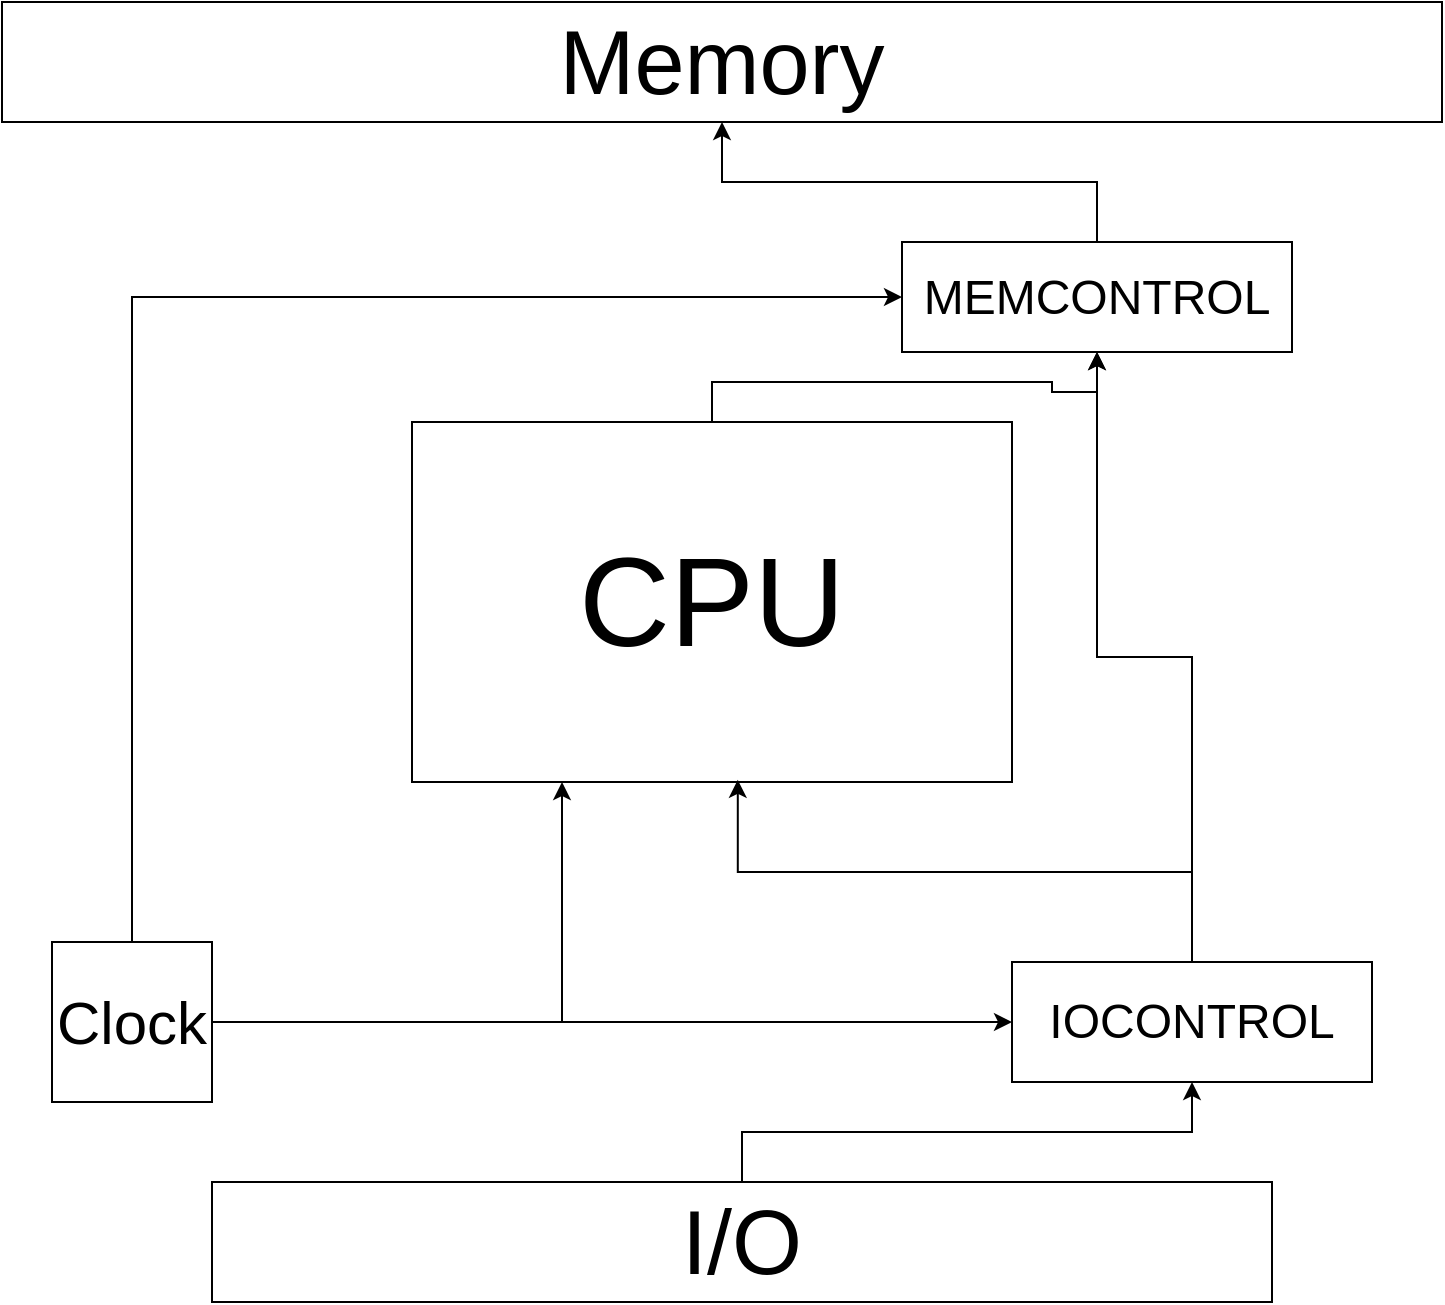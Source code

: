 <mxfile version="11.1.4" type="device"><diagram id="M0vSAY5PXzS9dUxgGofZ" name="Page-1"><mxGraphModel dx="1422" dy="834" grid="1" gridSize="10" guides="1" tooltips="1" connect="1" arrows="1" fold="1" page="1" pageScale="1" pageWidth="850" pageHeight="1100" math="0" shadow="0"><root><mxCell id="0"/><mxCell id="1" parent="0"/><mxCell id="e89RpvntgCAHnpqaMx0k-13" style="edgeStyle=orthogonalEdgeStyle;rounded=0;orthogonalLoop=1;jettySize=auto;html=1;" edge="1" parent="1" source="e89RpvntgCAHnpqaMx0k-1" target="e89RpvntgCAHnpqaMx0k-12"><mxGeometry relative="1" as="geometry"/></mxCell><mxCell id="e89RpvntgCAHnpqaMx0k-1" value="&lt;font style=&quot;font-size: 63px&quot;&gt;CPU&lt;/font&gt;" style="rounded=0;whiteSpace=wrap;html=1;" vertex="1" parent="1"><mxGeometry x="270" y="320" width="300" height="180" as="geometry"/></mxCell><mxCell id="e89RpvntgCAHnpqaMx0k-2" value="&lt;span style=&quot;font-size: 45px&quot;&gt;Memory&lt;/span&gt;" style="rounded=0;whiteSpace=wrap;html=1;" vertex="1" parent="1"><mxGeometry x="65" y="110" width="720" height="60" as="geometry"/></mxCell><mxCell id="e89RpvntgCAHnpqaMx0k-7" style="edgeStyle=orthogonalEdgeStyle;rounded=0;orthogonalLoop=1;jettySize=auto;html=1;entryX=0.25;entryY=1;entryDx=0;entryDy=0;" edge="1" parent="1" source="e89RpvntgCAHnpqaMx0k-3" target="e89RpvntgCAHnpqaMx0k-1"><mxGeometry relative="1" as="geometry"/></mxCell><mxCell id="e89RpvntgCAHnpqaMx0k-11" style="edgeStyle=orthogonalEdgeStyle;rounded=0;orthogonalLoop=1;jettySize=auto;html=1;" edge="1" parent="1" source="e89RpvntgCAHnpqaMx0k-3" target="e89RpvntgCAHnpqaMx0k-5"><mxGeometry relative="1" as="geometry"/></mxCell><mxCell id="e89RpvntgCAHnpqaMx0k-17" style="edgeStyle=orthogonalEdgeStyle;rounded=0;orthogonalLoop=1;jettySize=auto;html=1;entryX=0;entryY=0.5;entryDx=0;entryDy=0;" edge="1" parent="1" source="e89RpvntgCAHnpqaMx0k-3" target="e89RpvntgCAHnpqaMx0k-12"><mxGeometry relative="1" as="geometry"><Array as="points"><mxPoint x="130" y="258"/></Array></mxGeometry></mxCell><mxCell id="e89RpvntgCAHnpqaMx0k-3" value="&lt;font style=&quot;font-size: 30px&quot;&gt;Clock&lt;/font&gt;" style="whiteSpace=wrap;html=1;aspect=fixed;" vertex="1" parent="1"><mxGeometry x="90" y="580" width="80" height="80" as="geometry"/></mxCell><mxCell id="e89RpvntgCAHnpqaMx0k-8" style="edgeStyle=orthogonalEdgeStyle;rounded=0;orthogonalLoop=1;jettySize=auto;html=1;entryX=0.5;entryY=1;entryDx=0;entryDy=0;" edge="1" parent="1" source="e89RpvntgCAHnpqaMx0k-4" target="e89RpvntgCAHnpqaMx0k-5"><mxGeometry relative="1" as="geometry"/></mxCell><mxCell id="e89RpvntgCAHnpqaMx0k-4" value="&lt;font style=&quot;font-size: 45px&quot;&gt;I/O&lt;/font&gt;" style="rounded=0;whiteSpace=wrap;html=1;" vertex="1" parent="1"><mxGeometry x="170" y="700" width="530" height="60" as="geometry"/></mxCell><mxCell id="e89RpvntgCAHnpqaMx0k-9" style="edgeStyle=orthogonalEdgeStyle;rounded=0;orthogonalLoop=1;jettySize=auto;html=1;entryX=0.543;entryY=0.994;entryDx=0;entryDy=0;entryPerimeter=0;" edge="1" parent="1" source="e89RpvntgCAHnpqaMx0k-5" target="e89RpvntgCAHnpqaMx0k-1"><mxGeometry relative="1" as="geometry"/></mxCell><mxCell id="e89RpvntgCAHnpqaMx0k-16" style="edgeStyle=orthogonalEdgeStyle;rounded=0;orthogonalLoop=1;jettySize=auto;html=1;" edge="1" parent="1" source="e89RpvntgCAHnpqaMx0k-5" target="e89RpvntgCAHnpqaMx0k-12"><mxGeometry relative="1" as="geometry"/></mxCell><mxCell id="e89RpvntgCAHnpqaMx0k-5" value="&lt;font style=&quot;font-size: 24px&quot;&gt;IOCONTROL&lt;/font&gt;" style="rounded=0;whiteSpace=wrap;html=1;" vertex="1" parent="1"><mxGeometry x="570" y="590" width="180" height="60" as="geometry"/></mxCell><mxCell id="e89RpvntgCAHnpqaMx0k-14" style="edgeStyle=orthogonalEdgeStyle;rounded=0;orthogonalLoop=1;jettySize=auto;html=1;" edge="1" parent="1" source="e89RpvntgCAHnpqaMx0k-12" target="e89RpvntgCAHnpqaMx0k-2"><mxGeometry relative="1" as="geometry"/></mxCell><mxCell id="e89RpvntgCAHnpqaMx0k-12" value="&lt;font style=&quot;font-size: 24px&quot;&gt;MEMCONTROL&lt;/font&gt;" style="rounded=0;whiteSpace=wrap;html=1;" vertex="1" parent="1"><mxGeometry x="515" y="230" width="195" height="55" as="geometry"/></mxCell></root></mxGraphModel></diagram></mxfile>